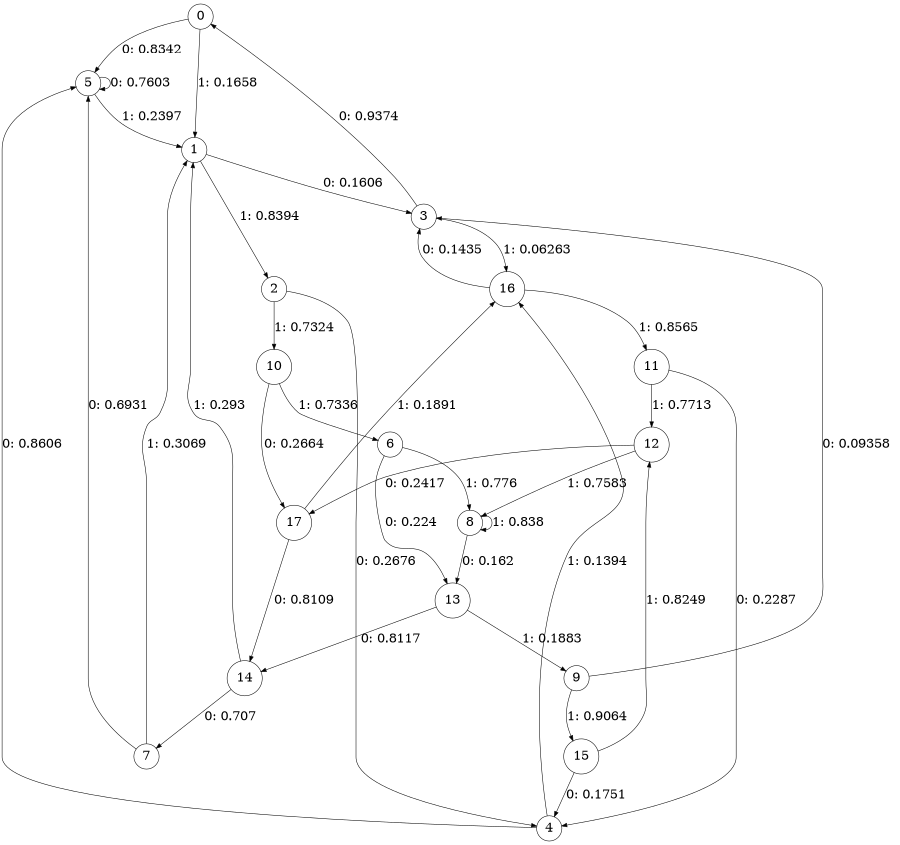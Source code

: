digraph "ch10randomL7" {
size = "6,8.5";
ratio = "fill";
node [shape = circle];
node [fontsize = 24];
edge [fontsize = 24];
0 -> 5 [label = "0: 0.8342   "];
0 -> 1 [label = "1: 0.1658   "];
1 -> 3 [label = "0: 0.1606   "];
1 -> 2 [label = "1: 0.8394   "];
2 -> 4 [label = "0: 0.2676   "];
2 -> 10 [label = "1: 0.7324   "];
3 -> 0 [label = "0: 0.9374   "];
3 -> 16 [label = "1: 0.06263  "];
4 -> 5 [label = "0: 0.8606   "];
4 -> 16 [label = "1: 0.1394   "];
5 -> 5 [label = "0: 0.7603   "];
5 -> 1 [label = "1: 0.2397   "];
6 -> 13 [label = "0: 0.224    "];
6 -> 8 [label = "1: 0.776    "];
7 -> 5 [label = "0: 0.6931   "];
7 -> 1 [label = "1: 0.3069   "];
8 -> 13 [label = "0: 0.162    "];
8 -> 8 [label = "1: 0.838    "];
9 -> 3 [label = "0: 0.09358  "];
9 -> 15 [label = "1: 0.9064   "];
10 -> 17 [label = "0: 0.2664   "];
10 -> 6 [label = "1: 0.7336   "];
11 -> 4 [label = "0: 0.2287   "];
11 -> 12 [label = "1: 0.7713   "];
12 -> 17 [label = "0: 0.2417   "];
12 -> 8 [label = "1: 0.7583   "];
13 -> 14 [label = "0: 0.8117   "];
13 -> 9 [label = "1: 0.1883   "];
14 -> 7 [label = "0: 0.707    "];
14 -> 1 [label = "1: 0.293    "];
15 -> 4 [label = "0: 0.1751   "];
15 -> 12 [label = "1: 0.8249   "];
16 -> 3 [label = "0: 0.1435   "];
16 -> 11 [label = "1: 0.8565   "];
17 -> 14 [label = "0: 0.8109   "];
17 -> 16 [label = "1: 0.1891   "];
}